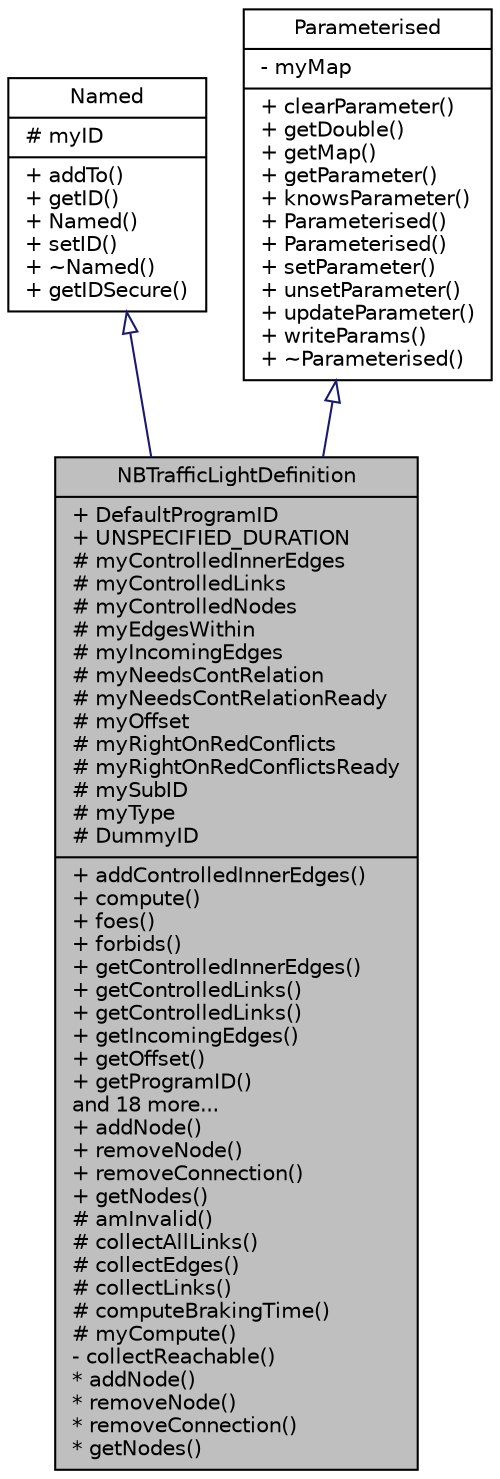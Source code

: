 digraph "NBTrafficLightDefinition"
{
  edge [fontname="Helvetica",fontsize="10",labelfontname="Helvetica",labelfontsize="10"];
  node [fontname="Helvetica",fontsize="10",shape=record];
  Node6 [label="{NBTrafficLightDefinition\n|+ DefaultProgramID\l+ UNSPECIFIED_DURATION\l# myControlledInnerEdges\l# myControlledLinks\l# myControlledNodes\l# myEdgesWithin\l# myIncomingEdges\l# myNeedsContRelation\l# myNeedsContRelationReady\l# myOffset\l# myRightOnRedConflicts\l# myRightOnRedConflictsReady\l# mySubID\l# myType\l# DummyID\l|+ addControlledInnerEdges()\l+ compute()\l+ foes()\l+ forbids()\l+ getControlledInnerEdges()\l+ getControlledLinks()\l+ getControlledLinks()\l+ getIncomingEdges()\l+ getOffset()\l+ getProgramID()\land 18 more...\l+ addNode()\l+ removeNode()\l+ removeConnection()\l+ getNodes()\l# amInvalid()\l# collectAllLinks()\l# collectEdges()\l# collectLinks()\l# computeBrakingTime()\l# myCompute()\l- collectReachable()\l* addNode()\l* removeNode()\l* removeConnection()\l* getNodes()\l}",height=0.2,width=0.4,color="black", fillcolor="grey75", style="filled", fontcolor="black"];
  Node7 -> Node6 [dir="back",color="midnightblue",fontsize="10",style="solid",arrowtail="onormal",fontname="Helvetica"];
  Node7 [label="{Named\n|# myID\l|+ addTo()\l+ getID()\l+ Named()\l+ setID()\l+ ~Named()\l+ getIDSecure()\l}",height=0.2,width=0.4,color="black", fillcolor="white", style="filled",URL="$d5/dbf/class_named.html",tooltip="Base class for objects which have an id. "];
  Node8 -> Node6 [dir="back",color="midnightblue",fontsize="10",style="solid",arrowtail="onormal",fontname="Helvetica"];
  Node8 [label="{Parameterised\n|- myMap\l|+ clearParameter()\l+ getDouble()\l+ getMap()\l+ getParameter()\l+ knowsParameter()\l+ Parameterised()\l+ Parameterised()\l+ setParameter()\l+ unsetParameter()\l+ updateParameter()\l+ writeParams()\l+ ~Parameterised()\l}",height=0.2,width=0.4,color="black", fillcolor="white", style="filled",URL="$d7/dc7/class_parameterised.html",tooltip="An upper class for objects with additional parameters. "];
}
